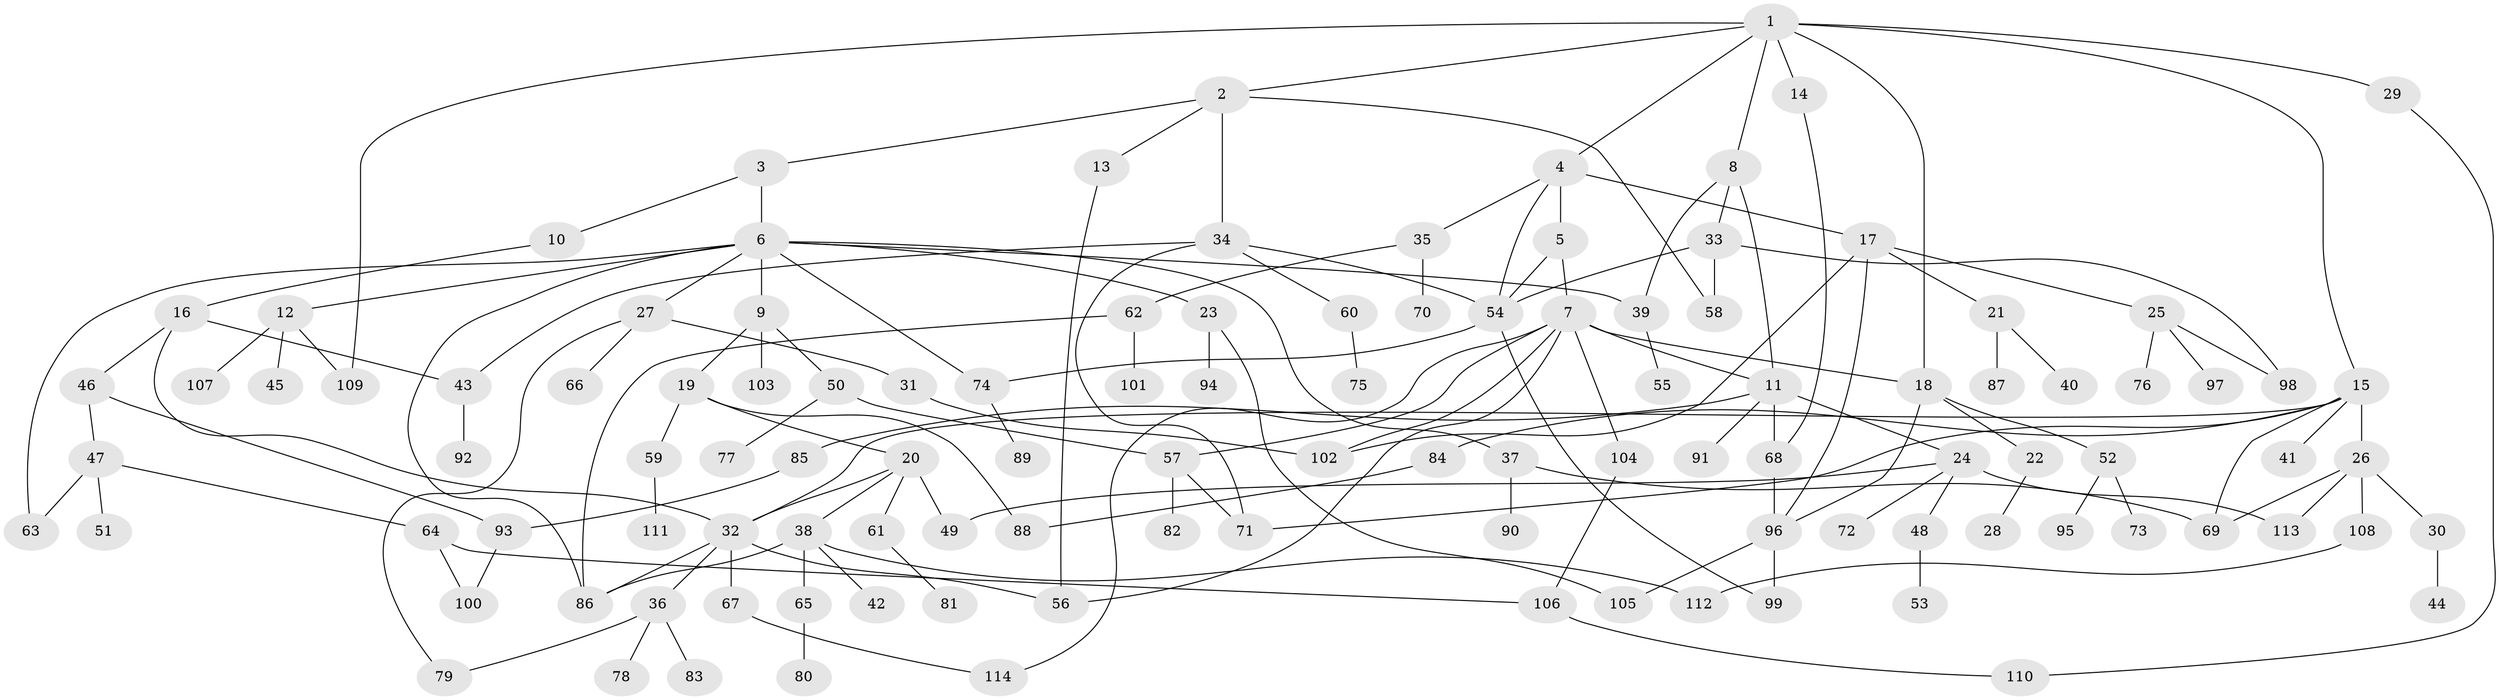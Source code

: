 // Generated by graph-tools (version 1.1) at 2025/01/03/09/25 03:01:07]
// undirected, 114 vertices, 154 edges
graph export_dot {
graph [start="1"]
  node [color=gray90,style=filled];
  1;
  2;
  3;
  4;
  5;
  6;
  7;
  8;
  9;
  10;
  11;
  12;
  13;
  14;
  15;
  16;
  17;
  18;
  19;
  20;
  21;
  22;
  23;
  24;
  25;
  26;
  27;
  28;
  29;
  30;
  31;
  32;
  33;
  34;
  35;
  36;
  37;
  38;
  39;
  40;
  41;
  42;
  43;
  44;
  45;
  46;
  47;
  48;
  49;
  50;
  51;
  52;
  53;
  54;
  55;
  56;
  57;
  58;
  59;
  60;
  61;
  62;
  63;
  64;
  65;
  66;
  67;
  68;
  69;
  70;
  71;
  72;
  73;
  74;
  75;
  76;
  77;
  78;
  79;
  80;
  81;
  82;
  83;
  84;
  85;
  86;
  87;
  88;
  89;
  90;
  91;
  92;
  93;
  94;
  95;
  96;
  97;
  98;
  99;
  100;
  101;
  102;
  103;
  104;
  105;
  106;
  107;
  108;
  109;
  110;
  111;
  112;
  113;
  114;
  1 -- 2;
  1 -- 4;
  1 -- 8;
  1 -- 14;
  1 -- 15;
  1 -- 18;
  1 -- 29;
  1 -- 109;
  2 -- 3;
  2 -- 13;
  2 -- 34;
  2 -- 58;
  3 -- 6;
  3 -- 10;
  4 -- 5;
  4 -- 17;
  4 -- 35;
  4 -- 54;
  5 -- 7;
  5 -- 54;
  6 -- 9;
  6 -- 12;
  6 -- 23;
  6 -- 27;
  6 -- 37;
  6 -- 39;
  6 -- 63;
  6 -- 74;
  6 -- 86;
  7 -- 11;
  7 -- 57;
  7 -- 104;
  7 -- 114;
  7 -- 18;
  7 -- 102;
  7 -- 56;
  8 -- 33;
  8 -- 39;
  8 -- 11;
  9 -- 19;
  9 -- 50;
  9 -- 103;
  10 -- 16;
  11 -- 24;
  11 -- 85;
  11 -- 91;
  11 -- 68;
  12 -- 45;
  12 -- 107;
  12 -- 109;
  13 -- 56;
  14 -- 68;
  15 -- 26;
  15 -- 32;
  15 -- 41;
  15 -- 84;
  15 -- 71;
  15 -- 69;
  16 -- 46;
  16 -- 32;
  16 -- 43;
  17 -- 21;
  17 -- 25;
  17 -- 102;
  17 -- 96;
  18 -- 22;
  18 -- 52;
  18 -- 96;
  19 -- 20;
  19 -- 59;
  19 -- 88;
  20 -- 38;
  20 -- 61;
  20 -- 49;
  20 -- 32;
  21 -- 40;
  21 -- 87;
  22 -- 28;
  23 -- 94;
  23 -- 105;
  24 -- 48;
  24 -- 49;
  24 -- 72;
  24 -- 113;
  25 -- 76;
  25 -- 97;
  25 -- 98;
  26 -- 30;
  26 -- 69;
  26 -- 108;
  26 -- 113;
  27 -- 31;
  27 -- 66;
  27 -- 79;
  29 -- 110;
  30 -- 44;
  31 -- 102;
  32 -- 36;
  32 -- 56;
  32 -- 67;
  32 -- 86;
  33 -- 58;
  33 -- 98;
  33 -- 54;
  34 -- 43;
  34 -- 60;
  34 -- 71;
  34 -- 54;
  35 -- 62;
  35 -- 70;
  36 -- 78;
  36 -- 83;
  36 -- 79;
  37 -- 90;
  37 -- 69;
  38 -- 42;
  38 -- 65;
  38 -- 112;
  38 -- 86;
  39 -- 55;
  43 -- 92;
  46 -- 47;
  46 -- 93;
  47 -- 51;
  47 -- 64;
  47 -- 63;
  48 -- 53;
  50 -- 77;
  50 -- 57;
  52 -- 73;
  52 -- 95;
  54 -- 99;
  54 -- 74;
  57 -- 82;
  57 -- 71;
  59 -- 111;
  60 -- 75;
  61 -- 81;
  62 -- 101;
  62 -- 86;
  64 -- 106;
  64 -- 100;
  65 -- 80;
  67 -- 114;
  68 -- 96;
  74 -- 89;
  84 -- 88;
  85 -- 93;
  93 -- 100;
  96 -- 99;
  96 -- 105;
  104 -- 106;
  106 -- 110;
  108 -- 112;
}
